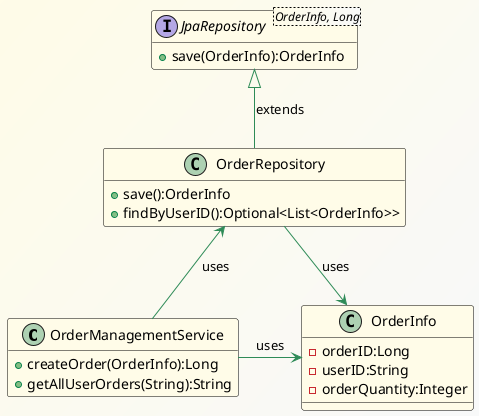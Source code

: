 @startuml
'https://plantuml.com/class-diagram
hide empty attributes
skinparam Handwritten false
skinparam ClassBorderColor black
skinparam BackgroundColor #fffce8/#f8f9fa
skinparam class {
 ArrowColor SeaGreen
 BackgroundColor #fffce8
}

class OrderManagementService {
  +createOrder(OrderInfo):Long
  +getAllUserOrders(String):String
}
interface JpaRepository<OrderInfo, Long> {
  +save(OrderInfo):OrderInfo
}

class OrderRepository {
  +save():OrderInfo
  +findByUserID():Optional<List<OrderInfo>>
}
class OrderInfo {
  -orderID:Long
  -userID:String
  -orderQuantity:Integer
}

OrderManagementService -right-> OrderInfo:uses
OrderManagementService -up-> OrderRepository:uses
OrderRepository -up-|> JpaRepository:extends
OrderRepository -down-> OrderInfo:uses

@enduml